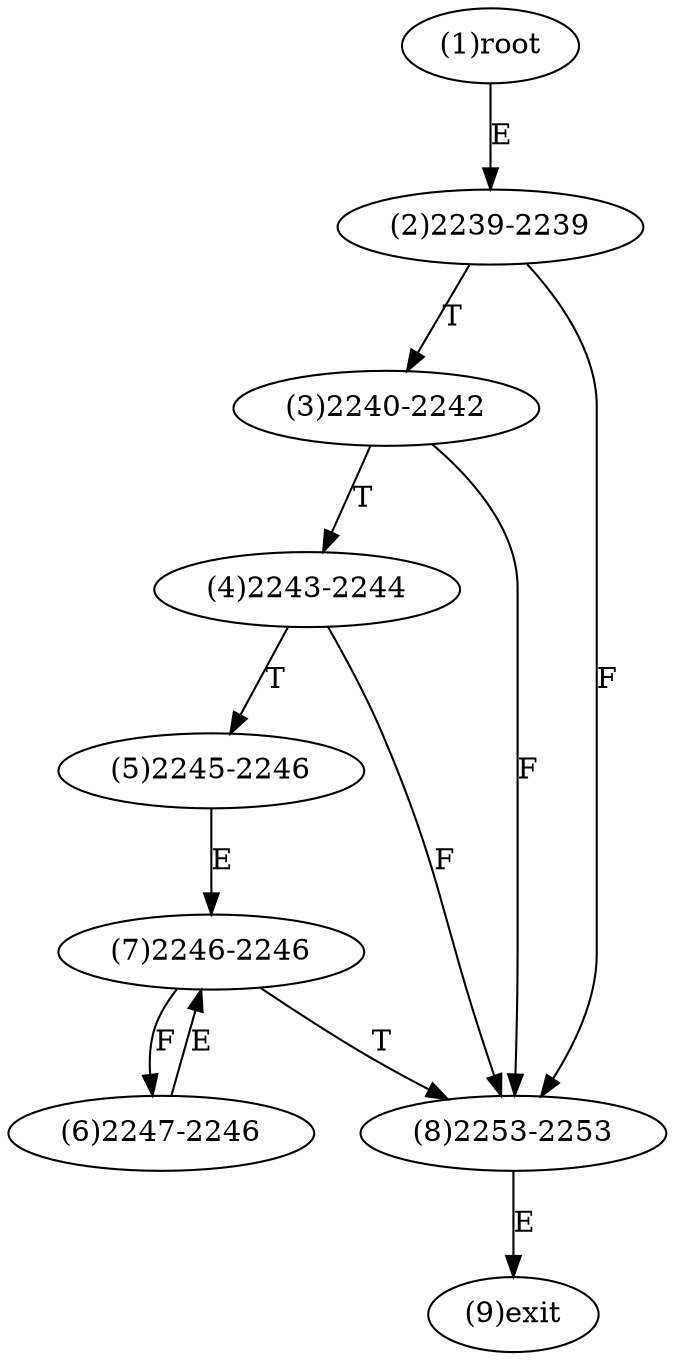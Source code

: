 digraph "" { 
1[ label="(1)root"];
2[ label="(2)2239-2239"];
3[ label="(3)2240-2242"];
4[ label="(4)2243-2244"];
5[ label="(5)2245-2246"];
6[ label="(6)2247-2246"];
7[ label="(7)2246-2246"];
8[ label="(8)2253-2253"];
9[ label="(9)exit"];
1->2[ label="E"];
2->8[ label="F"];
2->3[ label="T"];
3->8[ label="F"];
3->4[ label="T"];
4->8[ label="F"];
4->5[ label="T"];
5->7[ label="E"];
6->7[ label="E"];
7->6[ label="F"];
7->8[ label="T"];
8->9[ label="E"];
}